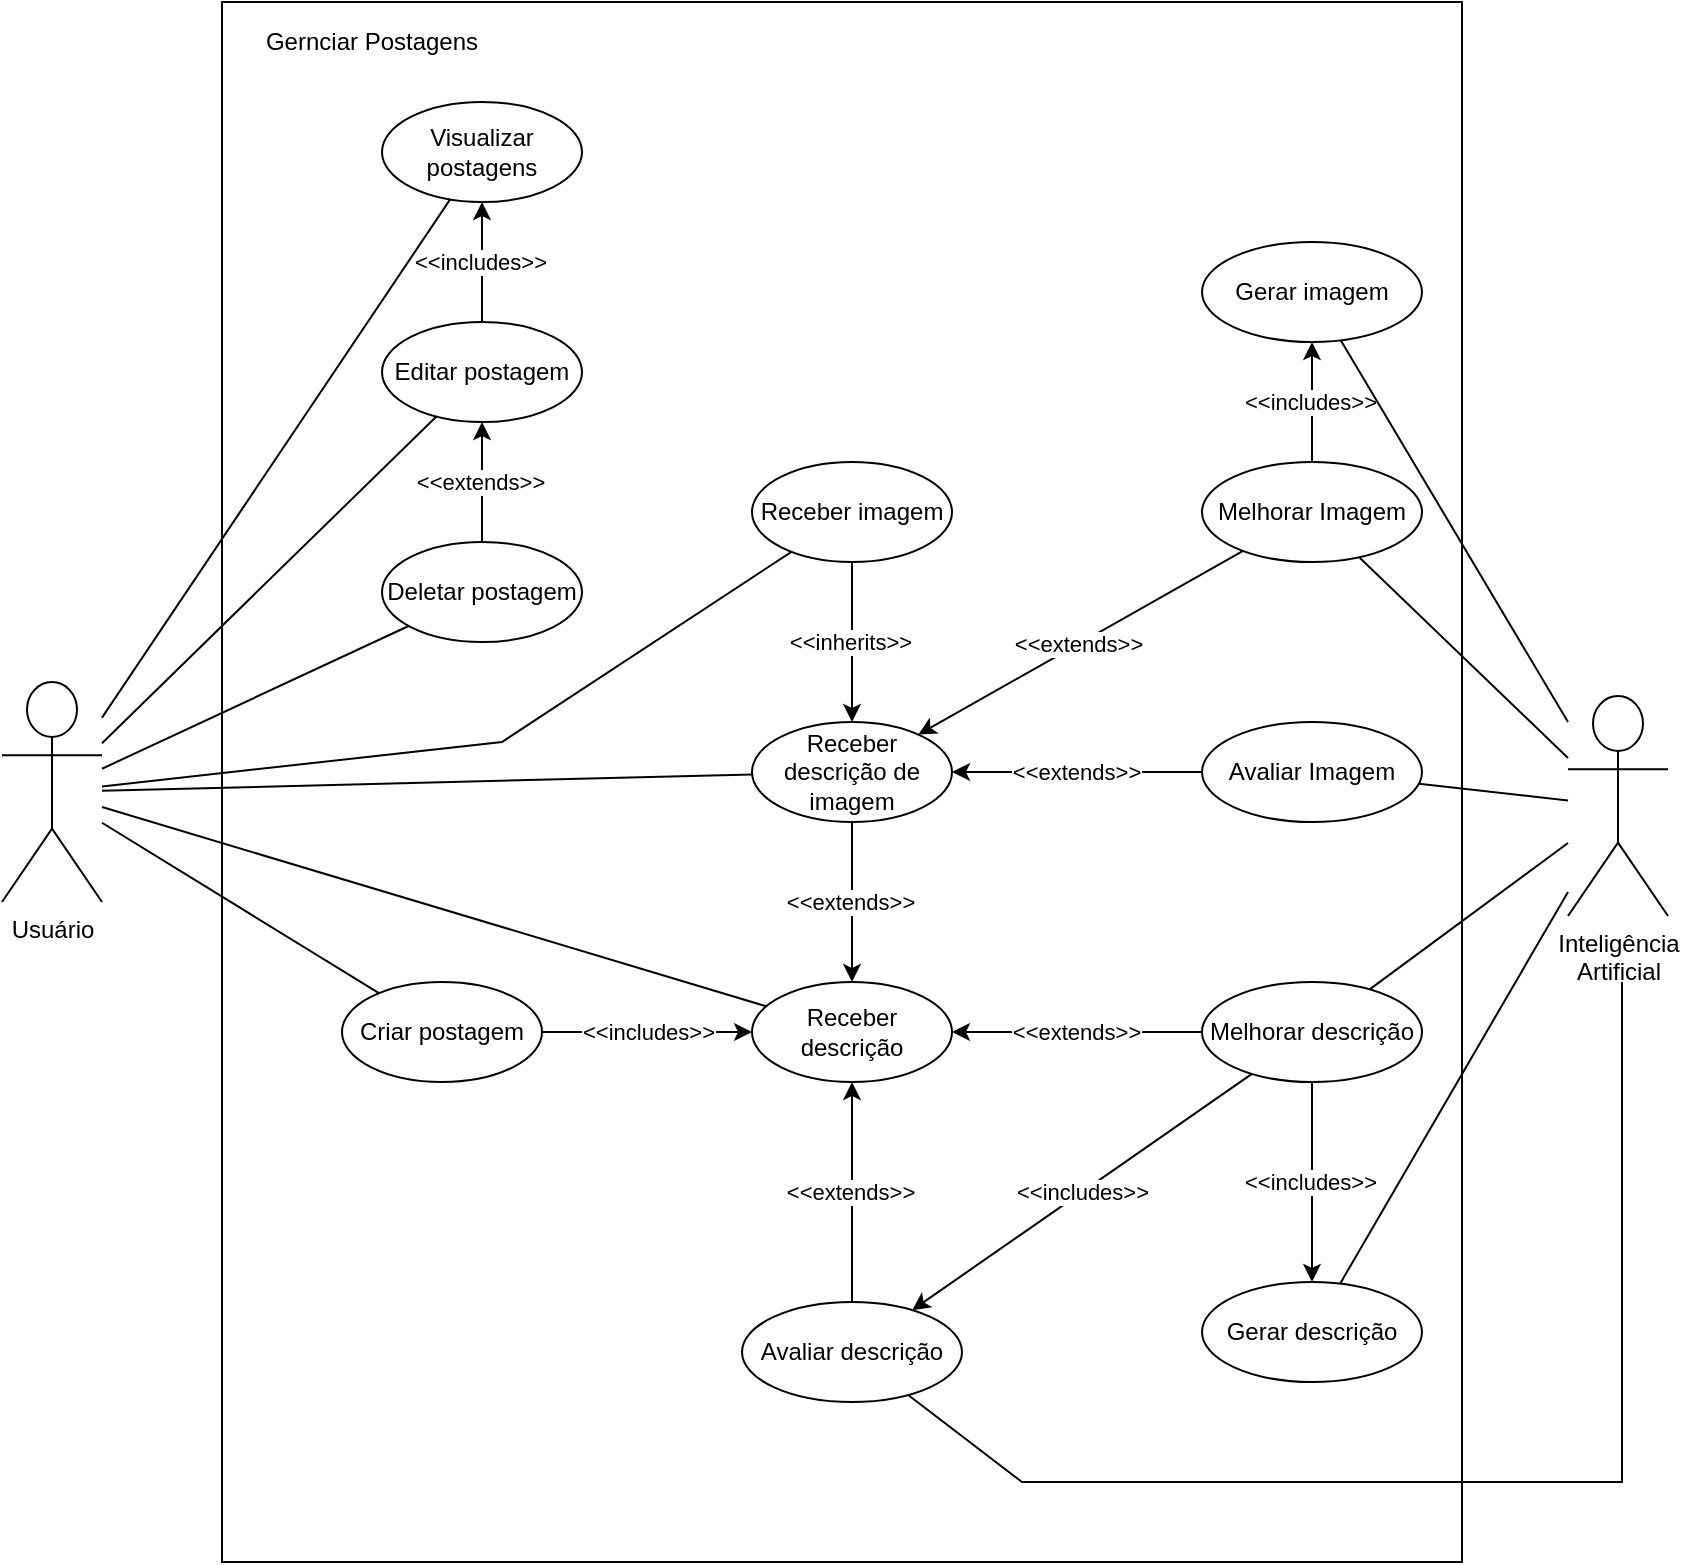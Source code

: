 <mxfile version="21.2.8" type="device">
  <diagram name="Page-1" id="6VFWpmYypYBMAtzLP3lg">
    <mxGraphModel dx="2266" dy="1971" grid="1" gridSize="10" guides="1" tooltips="1" connect="1" arrows="1" fold="1" page="1" pageScale="1" pageWidth="850" pageHeight="1100" math="0" shadow="0">
      <root>
        <mxCell id="0" />
        <mxCell id="1" parent="0" />
        <mxCell id="ApFiIjfhtV8WkyWTAPgR-68" value="" style="rounded=0;whiteSpace=wrap;html=1;" vertex="1" parent="1">
          <mxGeometry x="60" y="-440" width="620" height="780" as="geometry" />
        </mxCell>
        <mxCell id="ApFiIjfhtV8WkyWTAPgR-1" value="Criar postagem" style="ellipse;whiteSpace=wrap;html=1;" vertex="1" parent="1">
          <mxGeometry x="120" y="50" width="100" height="50" as="geometry" />
        </mxCell>
        <mxCell id="ApFiIjfhtV8WkyWTAPgR-2" value="Deletar postagem" style="ellipse;whiteSpace=wrap;html=1;" vertex="1" parent="1">
          <mxGeometry x="140" y="-170" width="100" height="50" as="geometry" />
        </mxCell>
        <mxCell id="ApFiIjfhtV8WkyWTAPgR-3" value="Editar postagem" style="ellipse;whiteSpace=wrap;html=1;" vertex="1" parent="1">
          <mxGeometry x="140" y="-280" width="100" height="50" as="geometry" />
        </mxCell>
        <mxCell id="ApFiIjfhtV8WkyWTAPgR-5" value="Receber descrição" style="ellipse;whiteSpace=wrap;html=1;" vertex="1" parent="1">
          <mxGeometry x="325" y="50" width="100" height="50" as="geometry" />
        </mxCell>
        <mxCell id="ApFiIjfhtV8WkyWTAPgR-6" value="Avaliar descrição" style="ellipse;whiteSpace=wrap;html=1;" vertex="1" parent="1">
          <mxGeometry x="320" y="210" width="110" height="50" as="geometry" />
        </mxCell>
        <mxCell id="ApFiIjfhtV8WkyWTAPgR-7" value="Melhorar descrição" style="ellipse;whiteSpace=wrap;html=1;" vertex="1" parent="1">
          <mxGeometry x="550" y="50" width="110" height="50" as="geometry" />
        </mxCell>
        <mxCell id="ApFiIjfhtV8WkyWTAPgR-8" value="" style="endArrow=classic;html=1;rounded=0;" edge="1" parent="1" source="ApFiIjfhtV8WkyWTAPgR-7" target="ApFiIjfhtV8WkyWTAPgR-6">
          <mxGeometry relative="1" as="geometry">
            <mxPoint x="500" y="340" as="sourcePoint" />
            <mxPoint x="600" y="340" as="targetPoint" />
          </mxGeometry>
        </mxCell>
        <mxCell id="ApFiIjfhtV8WkyWTAPgR-9" value="&amp;lt;&amp;lt;includes&amp;gt;&amp;gt;" style="edgeLabel;resizable=0;html=1;align=center;verticalAlign=middle;" connectable="0" vertex="1" parent="ApFiIjfhtV8WkyWTAPgR-8">
          <mxGeometry relative="1" as="geometry" />
        </mxCell>
        <mxCell id="ApFiIjfhtV8WkyWTAPgR-10" value="Receber descrição de imagem" style="ellipse;whiteSpace=wrap;html=1;" vertex="1" parent="1">
          <mxGeometry x="325" y="-80" width="100" height="50" as="geometry" />
        </mxCell>
        <mxCell id="ApFiIjfhtV8WkyWTAPgR-11" value="" style="endArrow=classic;html=1;rounded=0;" edge="1" parent="1" source="ApFiIjfhtV8WkyWTAPgR-1" target="ApFiIjfhtV8WkyWTAPgR-5">
          <mxGeometry relative="1" as="geometry">
            <mxPoint x="568" y="212" as="sourcePoint" />
            <mxPoint x="652" y="128" as="targetPoint" />
          </mxGeometry>
        </mxCell>
        <mxCell id="ApFiIjfhtV8WkyWTAPgR-12" value="&amp;lt;&amp;lt;includes&amp;gt;&amp;gt;" style="edgeLabel;resizable=0;html=1;align=center;verticalAlign=middle;" connectable="0" vertex="1" parent="ApFiIjfhtV8WkyWTAPgR-11">
          <mxGeometry relative="1" as="geometry" />
        </mxCell>
        <mxCell id="ApFiIjfhtV8WkyWTAPgR-15" value="" style="endArrow=classic;html=1;rounded=0;" edge="1" parent="1" source="ApFiIjfhtV8WkyWTAPgR-10" target="ApFiIjfhtV8WkyWTAPgR-5">
          <mxGeometry relative="1" as="geometry">
            <mxPoint x="409" y="137.18" as="sourcePoint" />
            <mxPoint x="530.318" y="129.996" as="targetPoint" />
          </mxGeometry>
        </mxCell>
        <mxCell id="ApFiIjfhtV8WkyWTAPgR-16" value="&amp;lt;&amp;lt;extends&amp;gt;&amp;gt;" style="edgeLabel;resizable=0;html=1;align=center;verticalAlign=middle;" connectable="0" vertex="1" parent="ApFiIjfhtV8WkyWTAPgR-15">
          <mxGeometry relative="1" as="geometry">
            <mxPoint x="-1" as="offset" />
          </mxGeometry>
        </mxCell>
        <mxCell id="ApFiIjfhtV8WkyWTAPgR-18" value="z" style="endArrow=classic;html=1;rounded=0;" edge="1" parent="1" source="ApFiIjfhtV8WkyWTAPgR-6" target="ApFiIjfhtV8WkyWTAPgR-5">
          <mxGeometry relative="1" as="geometry">
            <mxPoint x="530" y="85" as="sourcePoint" />
            <mxPoint x="420" y="85" as="targetPoint" />
          </mxGeometry>
        </mxCell>
        <mxCell id="ApFiIjfhtV8WkyWTAPgR-19" value="&amp;lt;&amp;lt;extends&amp;gt;&amp;gt;" style="edgeLabel;resizable=0;html=1;align=center;verticalAlign=middle;" connectable="0" vertex="1" parent="ApFiIjfhtV8WkyWTAPgR-18">
          <mxGeometry relative="1" as="geometry">
            <mxPoint x="-1" as="offset" />
          </mxGeometry>
        </mxCell>
        <mxCell id="ApFiIjfhtV8WkyWTAPgR-20" style="edgeStyle=orthogonalEdgeStyle;rounded=0;orthogonalLoop=1;jettySize=auto;html=1;exitX=0.5;exitY=1;exitDx=0;exitDy=0;" edge="1" parent="1" source="ApFiIjfhtV8WkyWTAPgR-1" target="ApFiIjfhtV8WkyWTAPgR-1">
          <mxGeometry relative="1" as="geometry" />
        </mxCell>
        <mxCell id="ApFiIjfhtV8WkyWTAPgR-21" value="z" style="endArrow=classic;html=1;rounded=0;" edge="1" parent="1" source="ApFiIjfhtV8WkyWTAPgR-7" target="ApFiIjfhtV8WkyWTAPgR-5">
          <mxGeometry relative="1" as="geometry">
            <mxPoint x="530" y="166" as="sourcePoint" />
            <mxPoint x="418" y="104" as="targetPoint" />
          </mxGeometry>
        </mxCell>
        <mxCell id="ApFiIjfhtV8WkyWTAPgR-22" value="&amp;lt;&amp;lt;extends&amp;gt;&amp;gt;" style="edgeLabel;resizable=0;html=1;align=center;verticalAlign=middle;" connectable="0" vertex="1" parent="ApFiIjfhtV8WkyWTAPgR-21">
          <mxGeometry relative="1" as="geometry">
            <mxPoint x="-1" as="offset" />
          </mxGeometry>
        </mxCell>
        <mxCell id="ApFiIjfhtV8WkyWTAPgR-23" value="Visualizar postagens" style="ellipse;whiteSpace=wrap;html=1;" vertex="1" parent="1">
          <mxGeometry x="140" y="-390" width="100" height="50" as="geometry" />
        </mxCell>
        <mxCell id="ApFiIjfhtV8WkyWTAPgR-24" value="Melhorar Imagem" style="ellipse;whiteSpace=wrap;html=1;" vertex="1" parent="1">
          <mxGeometry x="550" y="-210" width="110" height="50" as="geometry" />
        </mxCell>
        <mxCell id="ApFiIjfhtV8WkyWTAPgR-25" value="Gerar imagem" style="ellipse;whiteSpace=wrap;html=1;" vertex="1" parent="1">
          <mxGeometry x="550" y="-320" width="110" height="50" as="geometry" />
        </mxCell>
        <mxCell id="ApFiIjfhtV8WkyWTAPgR-26" value="" style="endArrow=classic;html=1;rounded=0;" edge="1" parent="1" source="ApFiIjfhtV8WkyWTAPgR-24" target="ApFiIjfhtV8WkyWTAPgR-10">
          <mxGeometry relative="1" as="geometry">
            <mxPoint x="575" y="85" as="sourcePoint" />
            <mxPoint x="435" y="85" as="targetPoint" />
          </mxGeometry>
        </mxCell>
        <mxCell id="ApFiIjfhtV8WkyWTAPgR-27" value="&amp;lt;&amp;lt;extends&amp;gt;&amp;gt;" style="edgeLabel;resizable=0;html=1;align=center;verticalAlign=middle;" connectable="0" vertex="1" parent="ApFiIjfhtV8WkyWTAPgR-26">
          <mxGeometry relative="1" as="geometry">
            <mxPoint x="-1" as="offset" />
          </mxGeometry>
        </mxCell>
        <mxCell id="ApFiIjfhtV8WkyWTAPgR-28" value="Gerar descrição" style="ellipse;whiteSpace=wrap;html=1;" vertex="1" parent="1">
          <mxGeometry x="550" y="200" width="110" height="50" as="geometry" />
        </mxCell>
        <mxCell id="ApFiIjfhtV8WkyWTAPgR-29" value="z" style="endArrow=classic;html=1;rounded=0;" edge="1" parent="1" source="ApFiIjfhtV8WkyWTAPgR-7" target="ApFiIjfhtV8WkyWTAPgR-28">
          <mxGeometry relative="1" as="geometry">
            <mxPoint x="460" y="300" as="sourcePoint" />
            <mxPoint x="385" y="110" as="targetPoint" />
          </mxGeometry>
        </mxCell>
        <mxCell id="ApFiIjfhtV8WkyWTAPgR-30" value="&amp;lt;&amp;lt;includes&amp;gt;&amp;gt;" style="edgeLabel;resizable=0;html=1;align=center;verticalAlign=middle;" connectable="0" vertex="1" parent="ApFiIjfhtV8WkyWTAPgR-29">
          <mxGeometry relative="1" as="geometry">
            <mxPoint x="-1" as="offset" />
          </mxGeometry>
        </mxCell>
        <mxCell id="ApFiIjfhtV8WkyWTAPgR-31" value="z" style="endArrow=classic;html=1;rounded=0;" edge="1" parent="1" source="ApFiIjfhtV8WkyWTAPgR-24" target="ApFiIjfhtV8WkyWTAPgR-25">
          <mxGeometry relative="1" as="geometry">
            <mxPoint x="415" y="270" as="sourcePoint" />
            <mxPoint x="415" y="340" as="targetPoint" />
          </mxGeometry>
        </mxCell>
        <mxCell id="ApFiIjfhtV8WkyWTAPgR-32" value="&amp;lt;&amp;lt;includes&amp;gt;&amp;gt;" style="edgeLabel;resizable=0;html=1;align=center;verticalAlign=middle;" connectable="0" vertex="1" parent="ApFiIjfhtV8WkyWTAPgR-31">
          <mxGeometry relative="1" as="geometry">
            <mxPoint x="-1" as="offset" />
          </mxGeometry>
        </mxCell>
        <mxCell id="ApFiIjfhtV8WkyWTAPgR-33" value="Avaliar Imagem" style="ellipse;whiteSpace=wrap;html=1;" vertex="1" parent="1">
          <mxGeometry x="550" y="-80" width="110" height="50" as="geometry" />
        </mxCell>
        <mxCell id="ApFiIjfhtV8WkyWTAPgR-34" value="" style="endArrow=classic;html=1;rounded=0;" edge="1" parent="1" source="ApFiIjfhtV8WkyWTAPgR-33" target="ApFiIjfhtV8WkyWTAPgR-10">
          <mxGeometry relative="1" as="geometry">
            <mxPoint x="625" y="-10" as="sourcePoint" />
            <mxPoint x="625" y="60" as="targetPoint" />
          </mxGeometry>
        </mxCell>
        <mxCell id="ApFiIjfhtV8WkyWTAPgR-35" value="&amp;lt;&amp;lt;extends&amp;gt;&amp;gt;" style="edgeLabel;resizable=0;html=1;align=center;verticalAlign=middle;" connectable="0" vertex="1" parent="ApFiIjfhtV8WkyWTAPgR-34">
          <mxGeometry relative="1" as="geometry">
            <mxPoint x="-1" as="offset" />
          </mxGeometry>
        </mxCell>
        <mxCell id="ApFiIjfhtV8WkyWTAPgR-36" value="Receber imagem" style="ellipse;whiteSpace=wrap;html=1;" vertex="1" parent="1">
          <mxGeometry x="325" y="-210" width="100" height="50" as="geometry" />
        </mxCell>
        <mxCell id="ApFiIjfhtV8WkyWTAPgR-37" value="" style="endArrow=classic;html=1;rounded=0;" edge="1" parent="1" source="ApFiIjfhtV8WkyWTAPgR-36" target="ApFiIjfhtV8WkyWTAPgR-10">
          <mxGeometry relative="1" as="geometry">
            <mxPoint x="560" y="-45" as="sourcePoint" />
            <mxPoint x="440" y="-45" as="targetPoint" />
          </mxGeometry>
        </mxCell>
        <mxCell id="ApFiIjfhtV8WkyWTAPgR-38" value="&amp;lt;&amp;lt;inherits&amp;gt;&amp;gt;" style="edgeLabel;resizable=0;html=1;align=center;verticalAlign=middle;" connectable="0" vertex="1" parent="ApFiIjfhtV8WkyWTAPgR-37">
          <mxGeometry relative="1" as="geometry">
            <mxPoint x="-1" as="offset" />
          </mxGeometry>
        </mxCell>
        <mxCell id="ApFiIjfhtV8WkyWTAPgR-39" value="" style="endArrow=classic;html=1;rounded=0;" edge="1" parent="1" source="ApFiIjfhtV8WkyWTAPgR-2" target="ApFiIjfhtV8WkyWTAPgR-3">
          <mxGeometry relative="1" as="geometry">
            <mxPoint x="571" y="-230" as="sourcePoint" />
            <mxPoint x="419" y="-146" as="targetPoint" />
          </mxGeometry>
        </mxCell>
        <mxCell id="ApFiIjfhtV8WkyWTAPgR-40" value="&amp;lt;&amp;lt;extends&amp;gt;&amp;gt;" style="edgeLabel;resizable=0;html=1;align=center;verticalAlign=middle;" connectable="0" vertex="1" parent="ApFiIjfhtV8WkyWTAPgR-39">
          <mxGeometry relative="1" as="geometry">
            <mxPoint x="-1" as="offset" />
          </mxGeometry>
        </mxCell>
        <mxCell id="ApFiIjfhtV8WkyWTAPgR-41" value="" style="endArrow=classic;html=1;rounded=0;" edge="1" parent="1" source="ApFiIjfhtV8WkyWTAPgR-3" target="ApFiIjfhtV8WkyWTAPgR-23">
          <mxGeometry relative="1" as="geometry">
            <mxPoint x="229" y="-185" as="sourcePoint" />
            <mxPoint x="80" y="-213" as="targetPoint" />
          </mxGeometry>
        </mxCell>
        <mxCell id="ApFiIjfhtV8WkyWTAPgR-42" value="&amp;lt;&amp;lt;includes&amp;gt;&amp;gt;" style="edgeLabel;resizable=0;html=1;align=center;verticalAlign=middle;" connectable="0" vertex="1" parent="ApFiIjfhtV8WkyWTAPgR-41">
          <mxGeometry relative="1" as="geometry">
            <mxPoint x="-1" as="offset" />
          </mxGeometry>
        </mxCell>
        <mxCell id="ApFiIjfhtV8WkyWTAPgR-43" value="Usuário" style="shape=umlActor;verticalLabelPosition=bottom;verticalAlign=top;html=1;outlineConnect=0;" vertex="1" parent="1">
          <mxGeometry x="-50" y="-100" width="50" height="110" as="geometry" />
        </mxCell>
        <mxCell id="ApFiIjfhtV8WkyWTAPgR-44" value="" style="endArrow=none;html=1;rounded=0;" edge="1" parent="1" source="ApFiIjfhtV8WkyWTAPgR-2" target="ApFiIjfhtV8WkyWTAPgR-43">
          <mxGeometry width="50" height="50" relative="1" as="geometry">
            <mxPoint x="70" y="30" as="sourcePoint" />
            <mxPoint x="120" y="-20" as="targetPoint" />
          </mxGeometry>
        </mxCell>
        <mxCell id="ApFiIjfhtV8WkyWTAPgR-45" value="" style="endArrow=none;html=1;rounded=0;" edge="1" parent="1" source="ApFiIjfhtV8WkyWTAPgR-43" target="ApFiIjfhtV8WkyWTAPgR-1">
          <mxGeometry width="50" height="50" relative="1" as="geometry">
            <mxPoint x="-70" y="190" as="sourcePoint" />
            <mxPoint x="-20" y="140" as="targetPoint" />
          </mxGeometry>
        </mxCell>
        <mxCell id="ApFiIjfhtV8WkyWTAPgR-46" value="" style="endArrow=none;html=1;rounded=0;" edge="1" parent="1" source="ApFiIjfhtV8WkyWTAPgR-3" target="ApFiIjfhtV8WkyWTAPgR-43">
          <mxGeometry width="50" height="50" relative="1" as="geometry">
            <mxPoint x="100" y="-12" as="sourcePoint" />
            <mxPoint x="-70" y="-1" as="targetPoint" />
          </mxGeometry>
        </mxCell>
        <mxCell id="ApFiIjfhtV8WkyWTAPgR-47" value="" style="endArrow=none;html=1;rounded=0;" edge="1" parent="1" source="ApFiIjfhtV8WkyWTAPgR-23" target="ApFiIjfhtV8WkyWTAPgR-43">
          <mxGeometry width="50" height="50" relative="1" as="geometry">
            <mxPoint x="110" y="-2" as="sourcePoint" />
            <mxPoint x="-60" y="9" as="targetPoint" />
          </mxGeometry>
        </mxCell>
        <mxCell id="ApFiIjfhtV8WkyWTAPgR-48" value="" style="endArrow=none;html=1;rounded=0;" edge="1" parent="1" source="ApFiIjfhtV8WkyWTAPgR-43" target="ApFiIjfhtV8WkyWTAPgR-5">
          <mxGeometry width="50" height="50" relative="1" as="geometry">
            <mxPoint x="-70" y="5" as="sourcePoint" />
            <mxPoint x="109" y="70" as="targetPoint" />
          </mxGeometry>
        </mxCell>
        <mxCell id="ApFiIjfhtV8WkyWTAPgR-49" value="" style="endArrow=none;html=1;rounded=0;" edge="1" parent="1" source="ApFiIjfhtV8WkyWTAPgR-43" target="ApFiIjfhtV8WkyWTAPgR-10">
          <mxGeometry width="50" height="50" relative="1" as="geometry">
            <mxPoint x="-70" y="3" as="sourcePoint" />
            <mxPoint x="338" y="76" as="targetPoint" />
            <Array as="points" />
          </mxGeometry>
        </mxCell>
        <mxCell id="ApFiIjfhtV8WkyWTAPgR-50" value="" style="endArrow=none;html=1;rounded=0;" edge="1" parent="1" source="ApFiIjfhtV8WkyWTAPgR-43" target="ApFiIjfhtV8WkyWTAPgR-36">
          <mxGeometry width="50" height="50" relative="1" as="geometry">
            <mxPoint x="-85" as="sourcePoint" />
            <mxPoint x="336" y="-40" as="targetPoint" />
            <Array as="points">
              <mxPoint x="200" y="-70" />
            </Array>
          </mxGeometry>
        </mxCell>
        <mxCell id="ApFiIjfhtV8WkyWTAPgR-57" value="Inteligência &lt;br&gt;Artificial" style="shape=umlActor;verticalLabelPosition=bottom;verticalAlign=top;html=1;outlineConnect=0;" vertex="1" parent="1">
          <mxGeometry x="733" y="-93" width="50" height="110" as="geometry" />
        </mxCell>
        <mxCell id="ApFiIjfhtV8WkyWTAPgR-58" value="" style="endArrow=none;html=1;rounded=0;" edge="1" parent="1" source="ApFiIjfhtV8WkyWTAPgR-33" target="ApFiIjfhtV8WkyWTAPgR-57">
          <mxGeometry width="50" height="50" relative="1" as="geometry">
            <mxPoint x="430" y="10" as="sourcePoint" />
            <mxPoint x="480" y="-40" as="targetPoint" />
          </mxGeometry>
        </mxCell>
        <mxCell id="ApFiIjfhtV8WkyWTAPgR-59" value="" style="endArrow=none;html=1;rounded=0;" edge="1" parent="1" source="ApFiIjfhtV8WkyWTAPgR-24" target="ApFiIjfhtV8WkyWTAPgR-57">
          <mxGeometry width="50" height="50" relative="1" as="geometry">
            <mxPoint x="669" y="-41" as="sourcePoint" />
            <mxPoint x="840" y="-27" as="targetPoint" />
          </mxGeometry>
        </mxCell>
        <mxCell id="ApFiIjfhtV8WkyWTAPgR-60" value="" style="endArrow=none;html=1;rounded=0;" edge="1" parent="1" source="ApFiIjfhtV8WkyWTAPgR-25" target="ApFiIjfhtV8WkyWTAPgR-57">
          <mxGeometry width="50" height="50" relative="1" as="geometry">
            <mxPoint x="648" y="-155" as="sourcePoint" />
            <mxPoint x="840" y="-40" as="targetPoint" />
          </mxGeometry>
        </mxCell>
        <mxCell id="ApFiIjfhtV8WkyWTAPgR-61" value="" style="endArrow=none;html=1;rounded=0;" edge="1" parent="1" source="ApFiIjfhtV8WkyWTAPgR-6">
          <mxGeometry width="50" height="50" relative="1" as="geometry">
            <mxPoint x="669" y="-41" as="sourcePoint" />
            <mxPoint x="760" y="50" as="targetPoint" />
            <Array as="points">
              <mxPoint x="460" y="300" />
              <mxPoint x="760" y="300" />
              <mxPoint x="760" y="150" />
            </Array>
          </mxGeometry>
        </mxCell>
        <mxCell id="ApFiIjfhtV8WkyWTAPgR-63" value="" style="endArrow=none;html=1;rounded=0;" edge="1" parent="1" source="ApFiIjfhtV8WkyWTAPgR-7" target="ApFiIjfhtV8WkyWTAPgR-57">
          <mxGeometry width="50" height="50" relative="1" as="geometry">
            <mxPoint x="430" y="160" as="sourcePoint" />
            <mxPoint x="480" y="110" as="targetPoint" />
          </mxGeometry>
        </mxCell>
        <mxCell id="ApFiIjfhtV8WkyWTAPgR-67" value="" style="endArrow=none;html=1;rounded=0;" edge="1" parent="1" source="ApFiIjfhtV8WkyWTAPgR-28" target="ApFiIjfhtV8WkyWTAPgR-57">
          <mxGeometry width="50" height="50" relative="1" as="geometry">
            <mxPoint x="430" y="60" as="sourcePoint" />
            <mxPoint x="480" y="10" as="targetPoint" />
          </mxGeometry>
        </mxCell>
        <mxCell id="ApFiIjfhtV8WkyWTAPgR-70" value="Gernciar Postagens" style="text;html=1;strokeColor=none;fillColor=none;align=center;verticalAlign=middle;whiteSpace=wrap;rounded=0;" vertex="1" parent="1">
          <mxGeometry x="60" y="-440" width="150" height="40" as="geometry" />
        </mxCell>
      </root>
    </mxGraphModel>
  </diagram>
</mxfile>
